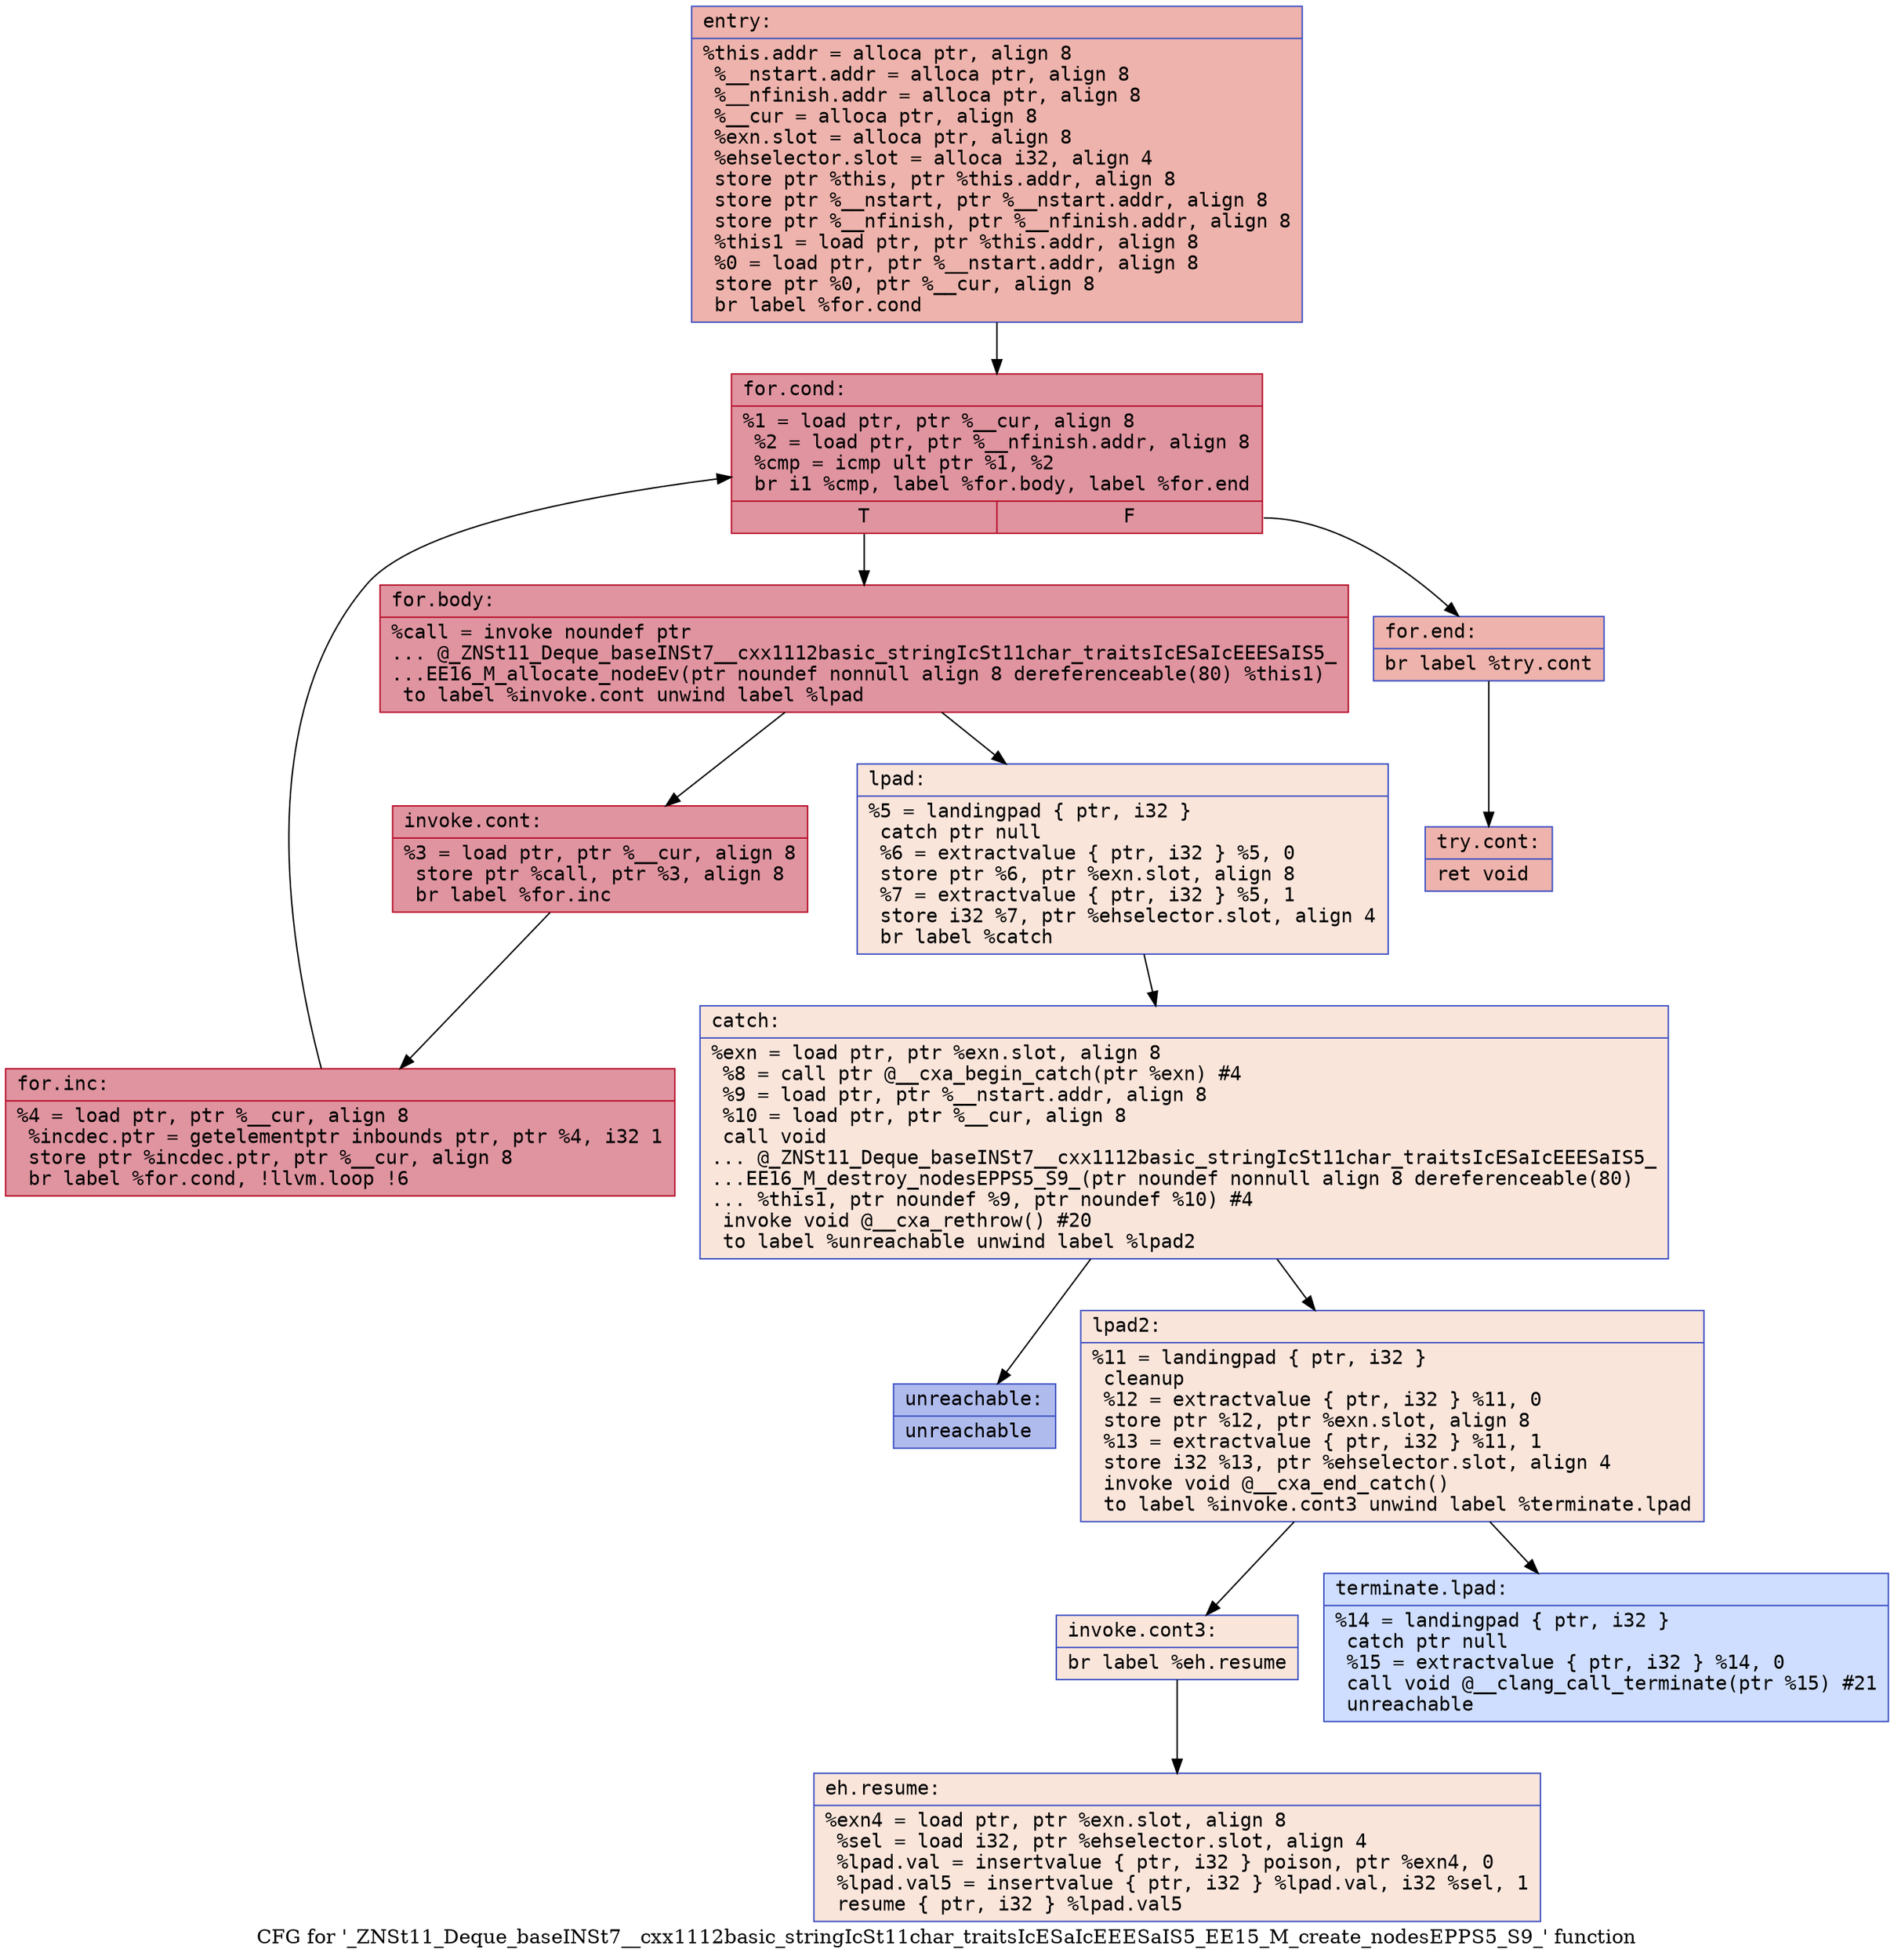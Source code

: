 digraph "CFG for '_ZNSt11_Deque_baseINSt7__cxx1112basic_stringIcSt11char_traitsIcESaIcEEESaIS5_EE15_M_create_nodesEPPS5_S9_' function" {
	label="CFG for '_ZNSt11_Deque_baseINSt7__cxx1112basic_stringIcSt11char_traitsIcESaIcEEESaIS5_EE15_M_create_nodesEPPS5_S9_' function";

	Node0x5651cd8c5690 [shape=record,color="#3d50c3ff", style=filled, fillcolor="#d6524470" fontname="Courier",label="{entry:\l|  %this.addr = alloca ptr, align 8\l  %__nstart.addr = alloca ptr, align 8\l  %__nfinish.addr = alloca ptr, align 8\l  %__cur = alloca ptr, align 8\l  %exn.slot = alloca ptr, align 8\l  %ehselector.slot = alloca i32, align 4\l  store ptr %this, ptr %this.addr, align 8\l  store ptr %__nstart, ptr %__nstart.addr, align 8\l  store ptr %__nfinish, ptr %__nfinish.addr, align 8\l  %this1 = load ptr, ptr %this.addr, align 8\l  %0 = load ptr, ptr %__nstart.addr, align 8\l  store ptr %0, ptr %__cur, align 8\l  br label %for.cond\l}"];
	Node0x5651cd8c5690 -> Node0x5651cd8c5ce0[tooltip="entry -> for.cond\nProbability 100.00%" ];
	Node0x5651cd8c5ce0 [shape=record,color="#b70d28ff", style=filled, fillcolor="#b70d2870" fontname="Courier",label="{for.cond:\l|  %1 = load ptr, ptr %__cur, align 8\l  %2 = load ptr, ptr %__nfinish.addr, align 8\l  %cmp = icmp ult ptr %1, %2\l  br i1 %cmp, label %for.body, label %for.end\l|{<s0>T|<s1>F}}"];
	Node0x5651cd8c5ce0:s0 -> Node0x5651cd8c6120[tooltip="for.cond -> for.body\nProbability 96.88%" ];
	Node0x5651cd8c5ce0:s1 -> Node0x5651cd8c61a0[tooltip="for.cond -> for.end\nProbability 3.12%" ];
	Node0x5651cd8c6120 [shape=record,color="#b70d28ff", style=filled, fillcolor="#b70d2870" fontname="Courier",label="{for.body:\l|  %call = invoke noundef ptr\l... @_ZNSt11_Deque_baseINSt7__cxx1112basic_stringIcSt11char_traitsIcESaIcEEESaIS5_\l...EE16_M_allocate_nodeEv(ptr noundef nonnull align 8 dereferenceable(80) %this1)\l          to label %invoke.cont unwind label %lpad\l}"];
	Node0x5651cd8c6120 -> Node0x5651cd8c6330[tooltip="for.body -> invoke.cont\nProbability 100.00%" ];
	Node0x5651cd8c6120 -> Node0x5651cd8c63b0[tooltip="for.body -> lpad\nProbability 0.00%" ];
	Node0x5651cd8c6330 [shape=record,color="#b70d28ff", style=filled, fillcolor="#b70d2870" fontname="Courier",label="{invoke.cont:\l|  %3 = load ptr, ptr %__cur, align 8\l  store ptr %call, ptr %3, align 8\l  br label %for.inc\l}"];
	Node0x5651cd8c6330 -> Node0x5651cd8c6760[tooltip="invoke.cont -> for.inc\nProbability 100.00%" ];
	Node0x5651cd8c6760 [shape=record,color="#b70d28ff", style=filled, fillcolor="#b70d2870" fontname="Courier",label="{for.inc:\l|  %4 = load ptr, ptr %__cur, align 8\l  %incdec.ptr = getelementptr inbounds ptr, ptr %4, i32 1\l  store ptr %incdec.ptr, ptr %__cur, align 8\l  br label %for.cond, !llvm.loop !6\l}"];
	Node0x5651cd8c6760 -> Node0x5651cd8c5ce0[tooltip="for.inc -> for.cond\nProbability 100.00%" ];
	Node0x5651cd8c63b0 [shape=record,color="#3d50c3ff", style=filled, fillcolor="#f4c5ad70" fontname="Courier",label="{lpad:\l|  %5 = landingpad \{ ptr, i32 \}\l          catch ptr null\l  %6 = extractvalue \{ ptr, i32 \} %5, 0\l  store ptr %6, ptr %exn.slot, align 8\l  %7 = extractvalue \{ ptr, i32 \} %5, 1\l  store i32 %7, ptr %ehselector.slot, align 4\l  br label %catch\l}"];
	Node0x5651cd8c63b0 -> Node0x5651cd8c6e80[tooltip="lpad -> catch\nProbability 100.00%" ];
	Node0x5651cd8c6e80 [shape=record,color="#3d50c3ff", style=filled, fillcolor="#f4c5ad70" fontname="Courier",label="{catch:\l|  %exn = load ptr, ptr %exn.slot, align 8\l  %8 = call ptr @__cxa_begin_catch(ptr %exn) #4\l  %9 = load ptr, ptr %__nstart.addr, align 8\l  %10 = load ptr, ptr %__cur, align 8\l  call void\l... @_ZNSt11_Deque_baseINSt7__cxx1112basic_stringIcSt11char_traitsIcESaIcEEESaIS5_\l...EE16_M_destroy_nodesEPPS5_S9_(ptr noundef nonnull align 8 dereferenceable(80)\l... %this1, ptr noundef %9, ptr noundef %10) #4\l  invoke void @__cxa_rethrow() #20\l          to label %unreachable unwind label %lpad2\l}"];
	Node0x5651cd8c6e80 -> Node0x5651cd8c73d0[tooltip="catch -> unreachable\nProbability 0.00%" ];
	Node0x5651cd8c6e80 -> Node0x5651cd8c7420[tooltip="catch -> lpad2\nProbability 100.00%" ];
	Node0x5651cd8c61a0 [shape=record,color="#3d50c3ff", style=filled, fillcolor="#d6524470" fontname="Courier",label="{for.end:\l|  br label %try.cont\l}"];
	Node0x5651cd8c61a0 -> Node0x5651cd8c7600[tooltip="for.end -> try.cont\nProbability 100.00%" ];
	Node0x5651cd8c7420 [shape=record,color="#3d50c3ff", style=filled, fillcolor="#f4c5ad70" fontname="Courier",label="{lpad2:\l|  %11 = landingpad \{ ptr, i32 \}\l          cleanup\l  %12 = extractvalue \{ ptr, i32 \} %11, 0\l  store ptr %12, ptr %exn.slot, align 8\l  %13 = extractvalue \{ ptr, i32 \} %11, 1\l  store i32 %13, ptr %ehselector.slot, align 4\l  invoke void @__cxa_end_catch()\l          to label %invoke.cont3 unwind label %terminate.lpad\l}"];
	Node0x5651cd8c7420 -> Node0x5651cd8c7ad0[tooltip="lpad2 -> invoke.cont3\nProbability 100.00%" ];
	Node0x5651cd8c7420 -> Node0x5651cd8c7b80[tooltip="lpad2 -> terminate.lpad\nProbability 0.00%" ];
	Node0x5651cd8c7ad0 [shape=record,color="#3d50c3ff", style=filled, fillcolor="#f4c5ad70" fontname="Courier",label="{invoke.cont3:\l|  br label %eh.resume\l}"];
	Node0x5651cd8c7ad0 -> Node0x5651cd8c7da0[tooltip="invoke.cont3 -> eh.resume\nProbability 100.00%" ];
	Node0x5651cd8c7600 [shape=record,color="#3d50c3ff", style=filled, fillcolor="#d6524470" fontname="Courier",label="{try.cont:\l|  ret void\l}"];
	Node0x5651cd8c7da0 [shape=record,color="#3d50c3ff", style=filled, fillcolor="#f4c5ad70" fontname="Courier",label="{eh.resume:\l|  %exn4 = load ptr, ptr %exn.slot, align 8\l  %sel = load i32, ptr %ehselector.slot, align 4\l  %lpad.val = insertvalue \{ ptr, i32 \} poison, ptr %exn4, 0\l  %lpad.val5 = insertvalue \{ ptr, i32 \} %lpad.val, i32 %sel, 1\l  resume \{ ptr, i32 \} %lpad.val5\l}"];
	Node0x5651cd8c7b80 [shape=record,color="#3d50c3ff", style=filled, fillcolor="#93b5fe70" fontname="Courier",label="{terminate.lpad:\l|  %14 = landingpad \{ ptr, i32 \}\l          catch ptr null\l  %15 = extractvalue \{ ptr, i32 \} %14, 0\l  call void @__clang_call_terminate(ptr %15) #21\l  unreachable\l}"];
	Node0x5651cd8c73d0 [shape=record,color="#3d50c3ff", style=filled, fillcolor="#4c66d670" fontname="Courier",label="{unreachable:\l|  unreachable\l}"];
}
